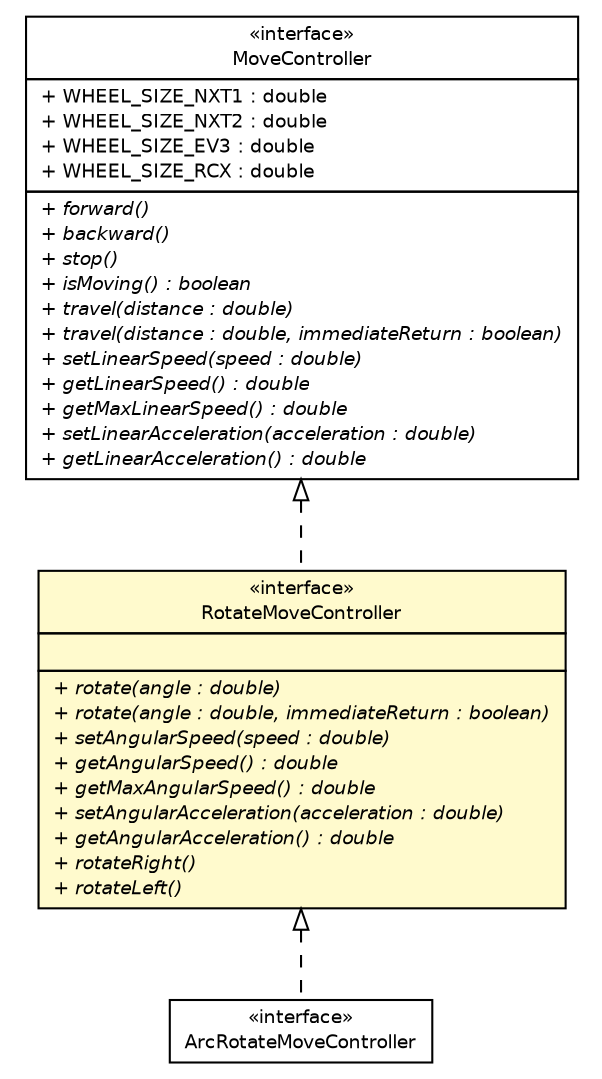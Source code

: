 #!/usr/local/bin/dot
#
# Class diagram 
# Generated by UMLGraph version R5_6-24-gf6e263 (http://www.umlgraph.org/)
#

digraph G {
	edge [fontname="Helvetica",fontsize=10,labelfontname="Helvetica",labelfontsize=10];
	node [fontname="Helvetica",fontsize=10,shape=plaintext];
	nodesep=0.25;
	ranksep=0.5;
	// lejos.robotics.navigation.ArcRotateMoveController
	c3570 [label=<<table title="lejos.robotics.navigation.ArcRotateMoveController" border="0" cellborder="1" cellspacing="0" cellpadding="2" port="p" href="./ArcRotateMoveController.html">
		<tr><td><table border="0" cellspacing="0" cellpadding="1">
<tr><td align="center" balign="center"> &#171;interface&#187; </td></tr>
<tr><td align="center" balign="center"> ArcRotateMoveController </td></tr>
		</table></td></tr>
		</table>>, URL="./ArcRotateMoveController.html", fontname="Helvetica", fontcolor="black", fontsize=9.0];
	// lejos.robotics.navigation.MoveController
	c3579 [label=<<table title="lejos.robotics.navigation.MoveController" border="0" cellborder="1" cellspacing="0" cellpadding="2" port="p" href="./MoveController.html">
		<tr><td><table border="0" cellspacing="0" cellpadding="1">
<tr><td align="center" balign="center"> &#171;interface&#187; </td></tr>
<tr><td align="center" balign="center"> MoveController </td></tr>
		</table></td></tr>
		<tr><td><table border="0" cellspacing="0" cellpadding="1">
<tr><td align="left" balign="left"> + WHEEL_SIZE_NXT1 : double </td></tr>
<tr><td align="left" balign="left"> + WHEEL_SIZE_NXT2 : double </td></tr>
<tr><td align="left" balign="left"> + WHEEL_SIZE_EV3 : double </td></tr>
<tr><td align="left" balign="left"> + WHEEL_SIZE_RCX : double </td></tr>
		</table></td></tr>
		<tr><td><table border="0" cellspacing="0" cellpadding="1">
<tr><td align="left" balign="left"><font face="Helvetica-Oblique" point-size="9.0"> + forward() </font></td></tr>
<tr><td align="left" balign="left"><font face="Helvetica-Oblique" point-size="9.0"> + backward() </font></td></tr>
<tr><td align="left" balign="left"><font face="Helvetica-Oblique" point-size="9.0"> + stop() </font></td></tr>
<tr><td align="left" balign="left"><font face="Helvetica-Oblique" point-size="9.0"> + isMoving() : boolean </font></td></tr>
<tr><td align="left" balign="left"><font face="Helvetica-Oblique" point-size="9.0"> + travel(distance : double) </font></td></tr>
<tr><td align="left" balign="left"><font face="Helvetica-Oblique" point-size="9.0"> + travel(distance : double, immediateReturn : boolean) </font></td></tr>
<tr><td align="left" balign="left"><font face="Helvetica-Oblique" point-size="9.0"> + setLinearSpeed(speed : double) </font></td></tr>
<tr><td align="left" balign="left"><font face="Helvetica-Oblique" point-size="9.0"> + getLinearSpeed() : double </font></td></tr>
<tr><td align="left" balign="left"><font face="Helvetica-Oblique" point-size="9.0"> + getMaxLinearSpeed() : double </font></td></tr>
<tr><td align="left" balign="left"><font face="Helvetica-Oblique" point-size="9.0"> + setLinearAcceleration(acceleration : double) </font></td></tr>
<tr><td align="left" balign="left"><font face="Helvetica-Oblique" point-size="9.0"> + getLinearAcceleration() : double </font></td></tr>
		</table></td></tr>
		</table>>, URL="./MoveController.html", fontname="Helvetica", fontcolor="black", fontsize=9.0];
	// lejos.robotics.navigation.RotateMoveController
	c3586 [label=<<table title="lejos.robotics.navigation.RotateMoveController" border="0" cellborder="1" cellspacing="0" cellpadding="2" port="p" bgcolor="lemonChiffon" href="./RotateMoveController.html">
		<tr><td><table border="0" cellspacing="0" cellpadding="1">
<tr><td align="center" balign="center"> &#171;interface&#187; </td></tr>
<tr><td align="center" balign="center"> RotateMoveController </td></tr>
		</table></td></tr>
		<tr><td><table border="0" cellspacing="0" cellpadding="1">
<tr><td align="left" balign="left">  </td></tr>
		</table></td></tr>
		<tr><td><table border="0" cellspacing="0" cellpadding="1">
<tr><td align="left" balign="left"><font face="Helvetica-Oblique" point-size="9.0"> + rotate(angle : double) </font></td></tr>
<tr><td align="left" balign="left"><font face="Helvetica-Oblique" point-size="9.0"> + rotate(angle : double, immediateReturn : boolean) </font></td></tr>
<tr><td align="left" balign="left"><font face="Helvetica-Oblique" point-size="9.0"> + setAngularSpeed(speed : double) </font></td></tr>
<tr><td align="left" balign="left"><font face="Helvetica-Oblique" point-size="9.0"> + getAngularSpeed() : double </font></td></tr>
<tr><td align="left" balign="left"><font face="Helvetica-Oblique" point-size="9.0"> + getMaxAngularSpeed() : double </font></td></tr>
<tr><td align="left" balign="left"><font face="Helvetica-Oblique" point-size="9.0"> + setAngularAcceleration(acceleration : double) </font></td></tr>
<tr><td align="left" balign="left"><font face="Helvetica-Oblique" point-size="9.0"> + getAngularAcceleration() : double </font></td></tr>
<tr><td align="left" balign="left"><font face="Helvetica-Oblique" point-size="9.0"> + rotateRight() </font></td></tr>
<tr><td align="left" balign="left"><font face="Helvetica-Oblique" point-size="9.0"> + rotateLeft() </font></td></tr>
		</table></td></tr>
		</table>>, URL="./RotateMoveController.html", fontname="Helvetica", fontcolor="black", fontsize=9.0];
	//lejos.robotics.navigation.ArcRotateMoveController implements lejos.robotics.navigation.RotateMoveController
	c3586:p -> c3570:p [dir=back,arrowtail=empty,style=dashed];
	//lejos.robotics.navigation.RotateMoveController implements lejos.robotics.navigation.MoveController
	c3579:p -> c3586:p [dir=back,arrowtail=empty,style=dashed];
}

